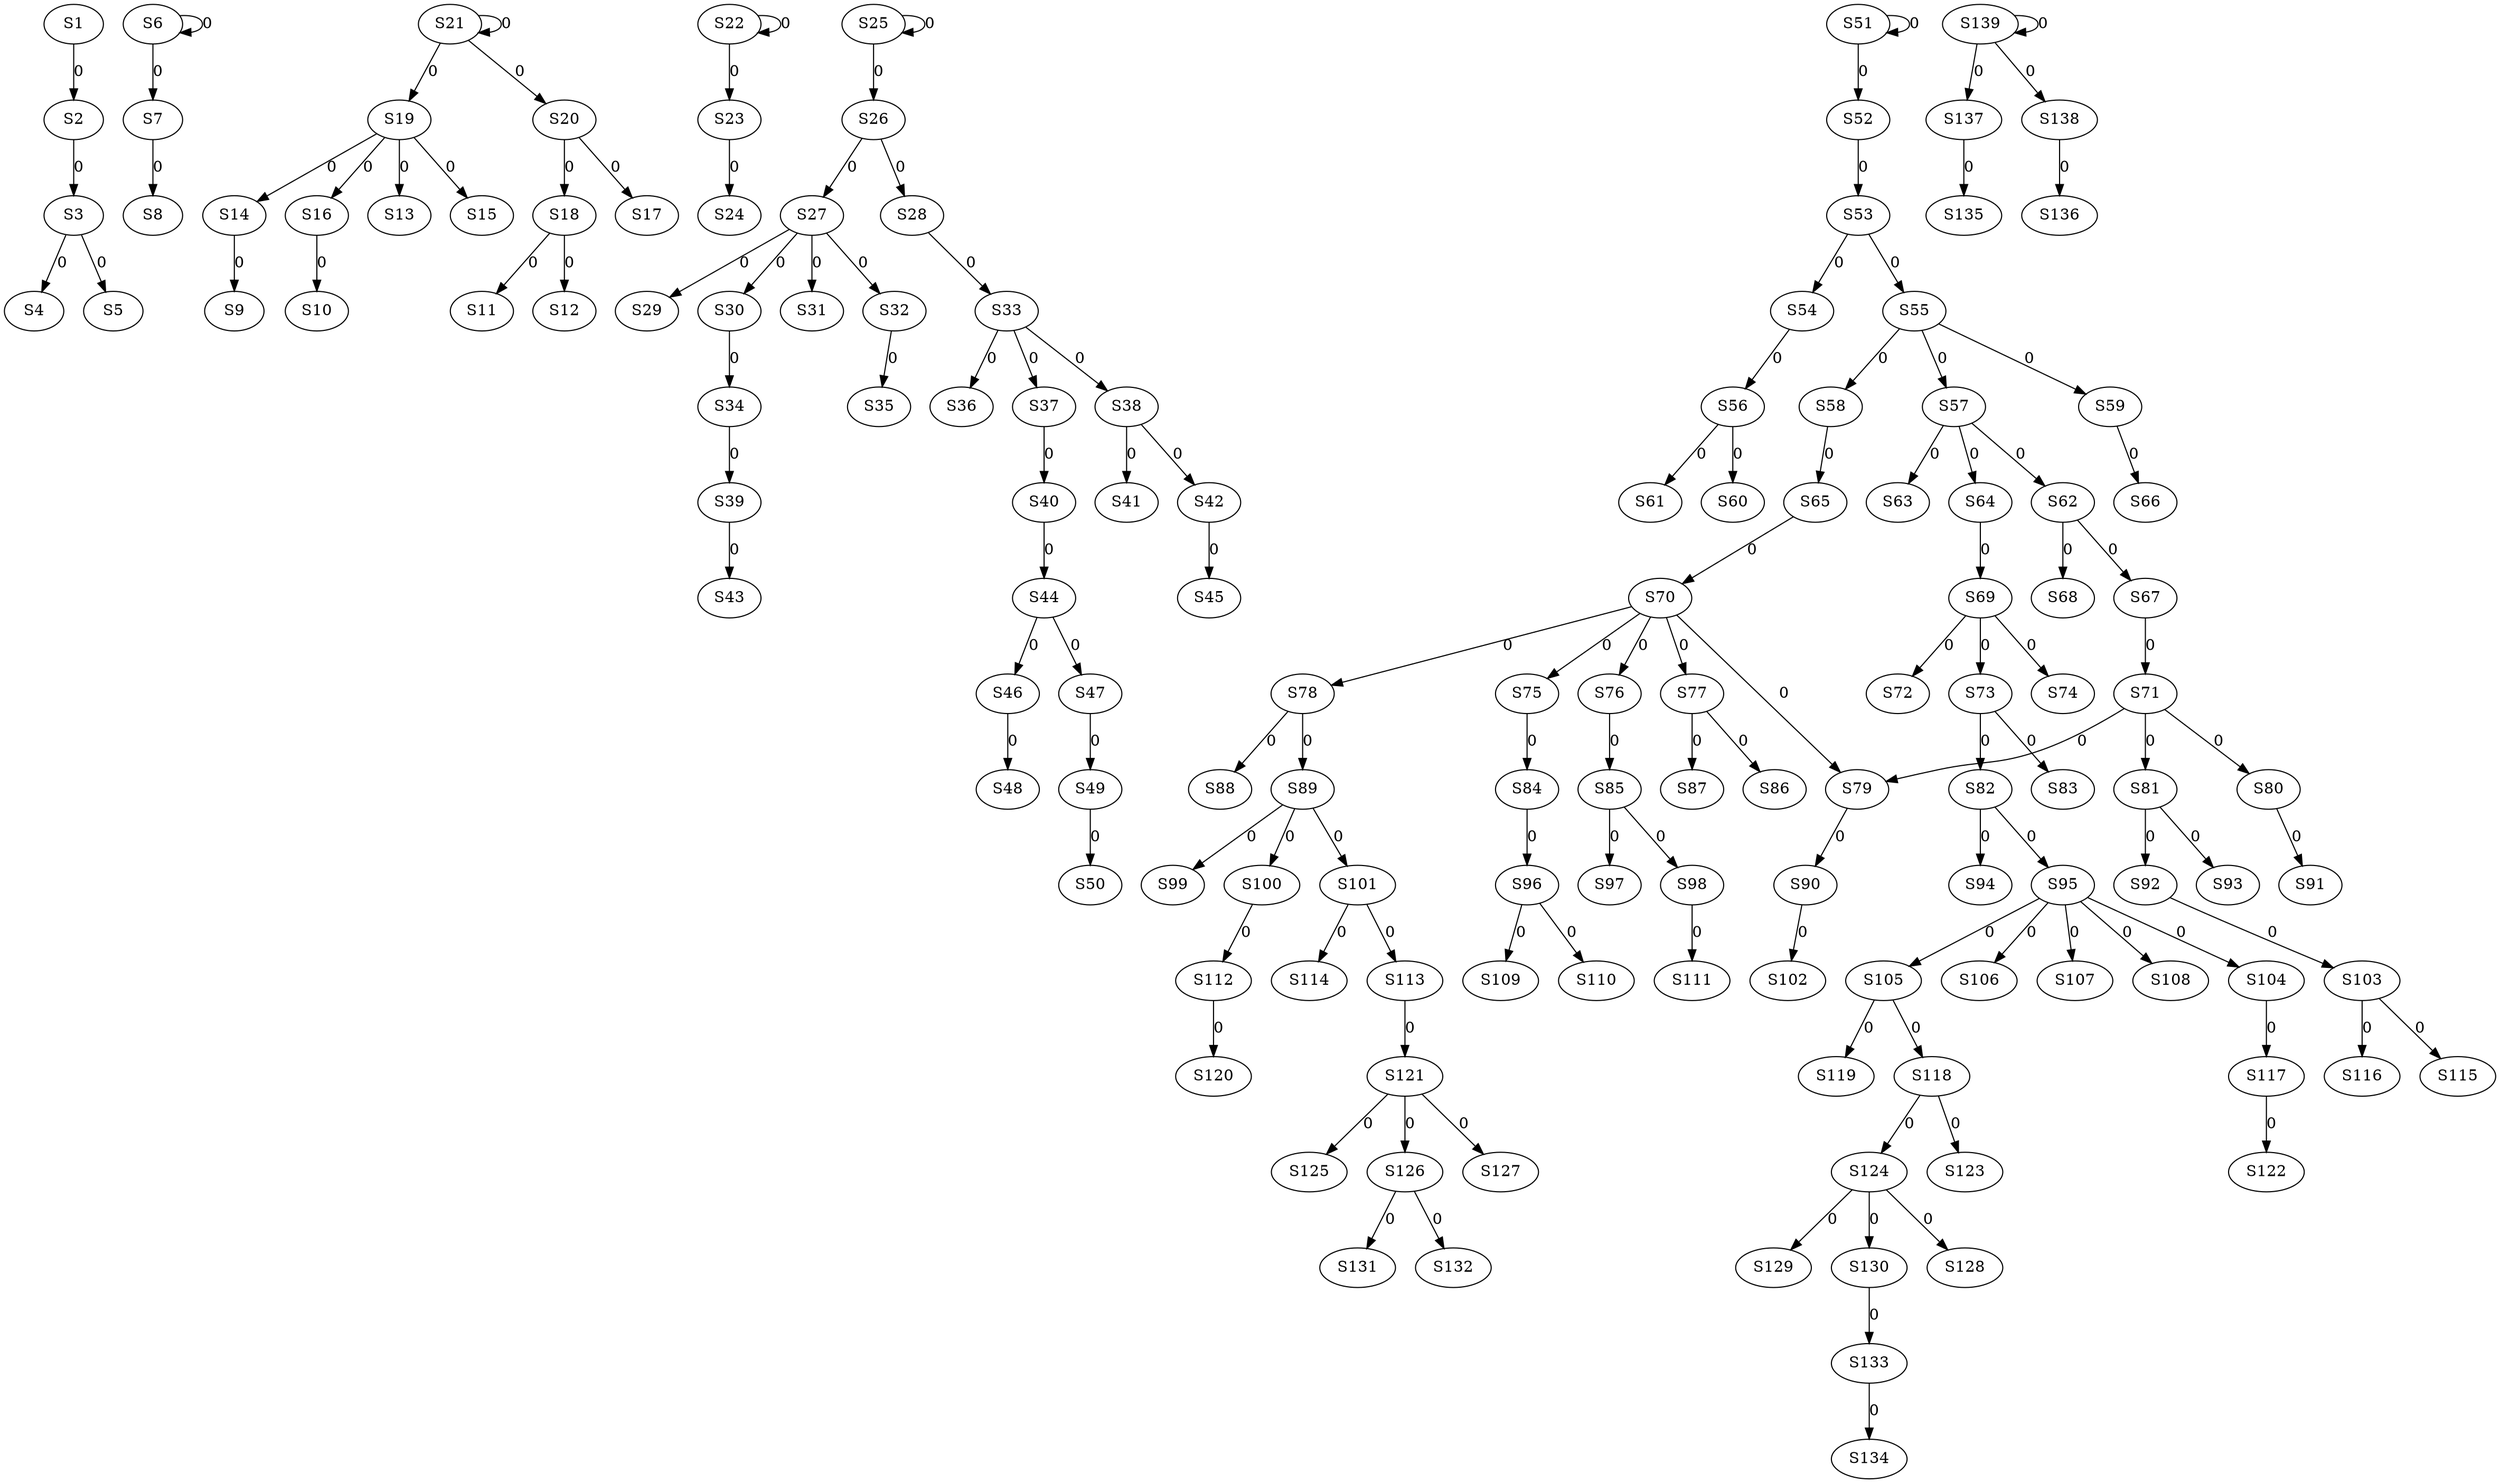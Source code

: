 strict digraph {
	S1 -> S2 [ label = 0 ];
	S2 -> S3 [ label = 0 ];
	S3 -> S4 [ label = 0 ];
	S3 -> S5 [ label = 0 ];
	S6 -> S6 [ label = 0 ];
	S6 -> S7 [ label = 0 ];
	S7 -> S8 [ label = 0 ];
	S14 -> S9 [ label = 0 ];
	S16 -> S10 [ label = 0 ];
	S18 -> S11 [ label = 0 ];
	S18 -> S12 [ label = 0 ];
	S19 -> S13 [ label = 0 ];
	S19 -> S14 [ label = 0 ];
	S19 -> S15 [ label = 0 ];
	S19 -> S16 [ label = 0 ];
	S20 -> S17 [ label = 0 ];
	S20 -> S18 [ label = 0 ];
	S21 -> S19 [ label = 0 ];
	S21 -> S20 [ label = 0 ];
	S21 -> S21 [ label = 0 ];
	S22 -> S22 [ label = 0 ];
	S22 -> S23 [ label = 0 ];
	S23 -> S24 [ label = 0 ];
	S25 -> S25 [ label = 0 ];
	S25 -> S26 [ label = 0 ];
	S26 -> S27 [ label = 0 ];
	S26 -> S28 [ label = 0 ];
	S27 -> S29 [ label = 0 ];
	S27 -> S30 [ label = 0 ];
	S27 -> S31 [ label = 0 ];
	S27 -> S32 [ label = 0 ];
	S28 -> S33 [ label = 0 ];
	S30 -> S34 [ label = 0 ];
	S32 -> S35 [ label = 0 ];
	S33 -> S36 [ label = 0 ];
	S33 -> S37 [ label = 0 ];
	S33 -> S38 [ label = 0 ];
	S34 -> S39 [ label = 0 ];
	S37 -> S40 [ label = 0 ];
	S38 -> S41 [ label = 0 ];
	S38 -> S42 [ label = 0 ];
	S39 -> S43 [ label = 0 ];
	S40 -> S44 [ label = 0 ];
	S42 -> S45 [ label = 0 ];
	S44 -> S46 [ label = 0 ];
	S44 -> S47 [ label = 0 ];
	S46 -> S48 [ label = 0 ];
	S47 -> S49 [ label = 0 ];
	S49 -> S50 [ label = 0 ];
	S51 -> S51 [ label = 0 ];
	S51 -> S52 [ label = 0 ];
	S52 -> S53 [ label = 0 ];
	S53 -> S54 [ label = 0 ];
	S53 -> S55 [ label = 0 ];
	S54 -> S56 [ label = 0 ];
	S55 -> S57 [ label = 0 ];
	S55 -> S58 [ label = 0 ];
	S55 -> S59 [ label = 0 ];
	S56 -> S60 [ label = 0 ];
	S56 -> S61 [ label = 0 ];
	S57 -> S62 [ label = 0 ];
	S57 -> S63 [ label = 0 ];
	S57 -> S64 [ label = 0 ];
	S58 -> S65 [ label = 0 ];
	S59 -> S66 [ label = 0 ];
	S62 -> S67 [ label = 0 ];
	S62 -> S68 [ label = 0 ];
	S64 -> S69 [ label = 0 ];
	S65 -> S70 [ label = 0 ];
	S67 -> S71 [ label = 0 ];
	S69 -> S72 [ label = 0 ];
	S69 -> S73 [ label = 0 ];
	S69 -> S74 [ label = 0 ];
	S70 -> S75 [ label = 0 ];
	S70 -> S76 [ label = 0 ];
	S70 -> S77 [ label = 0 ];
	S70 -> S78 [ label = 0 ];
	S71 -> S79 [ label = 0 ];
	S71 -> S80 [ label = 0 ];
	S71 -> S81 [ label = 0 ];
	S73 -> S82 [ label = 0 ];
	S73 -> S83 [ label = 0 ];
	S75 -> S84 [ label = 0 ];
	S76 -> S85 [ label = 0 ];
	S77 -> S86 [ label = 0 ];
	S77 -> S87 [ label = 0 ];
	S78 -> S88 [ label = 0 ];
	S78 -> S89 [ label = 0 ];
	S79 -> S90 [ label = 0 ];
	S80 -> S91 [ label = 0 ];
	S81 -> S92 [ label = 0 ];
	S81 -> S93 [ label = 0 ];
	S82 -> S94 [ label = 0 ];
	S82 -> S95 [ label = 0 ];
	S84 -> S96 [ label = 0 ];
	S85 -> S97 [ label = 0 ];
	S85 -> S98 [ label = 0 ];
	S89 -> S99 [ label = 0 ];
	S89 -> S100 [ label = 0 ];
	S89 -> S101 [ label = 0 ];
	S90 -> S102 [ label = 0 ];
	S92 -> S103 [ label = 0 ];
	S95 -> S104 [ label = 0 ];
	S95 -> S105 [ label = 0 ];
	S95 -> S106 [ label = 0 ];
	S95 -> S107 [ label = 0 ];
	S95 -> S108 [ label = 0 ];
	S96 -> S109 [ label = 0 ];
	S96 -> S110 [ label = 0 ];
	S98 -> S111 [ label = 0 ];
	S100 -> S112 [ label = 0 ];
	S101 -> S113 [ label = 0 ];
	S101 -> S114 [ label = 0 ];
	S103 -> S115 [ label = 0 ];
	S103 -> S116 [ label = 0 ];
	S104 -> S117 [ label = 0 ];
	S105 -> S118 [ label = 0 ];
	S105 -> S119 [ label = 0 ];
	S112 -> S120 [ label = 0 ];
	S113 -> S121 [ label = 0 ];
	S117 -> S122 [ label = 0 ];
	S118 -> S123 [ label = 0 ];
	S118 -> S124 [ label = 0 ];
	S121 -> S125 [ label = 0 ];
	S121 -> S126 [ label = 0 ];
	S121 -> S127 [ label = 0 ];
	S124 -> S128 [ label = 0 ];
	S124 -> S129 [ label = 0 ];
	S124 -> S130 [ label = 0 ];
	S126 -> S131 [ label = 0 ];
	S126 -> S132 [ label = 0 ];
	S130 -> S133 [ label = 0 ];
	S133 -> S134 [ label = 0 ];
	S137 -> S135 [ label = 0 ];
	S138 -> S136 [ label = 0 ];
	S139 -> S137 [ label = 0 ];
	S139 -> S138 [ label = 0 ];
	S139 -> S139 [ label = 0 ];
	S70 -> S79 [ label = 0 ];
}